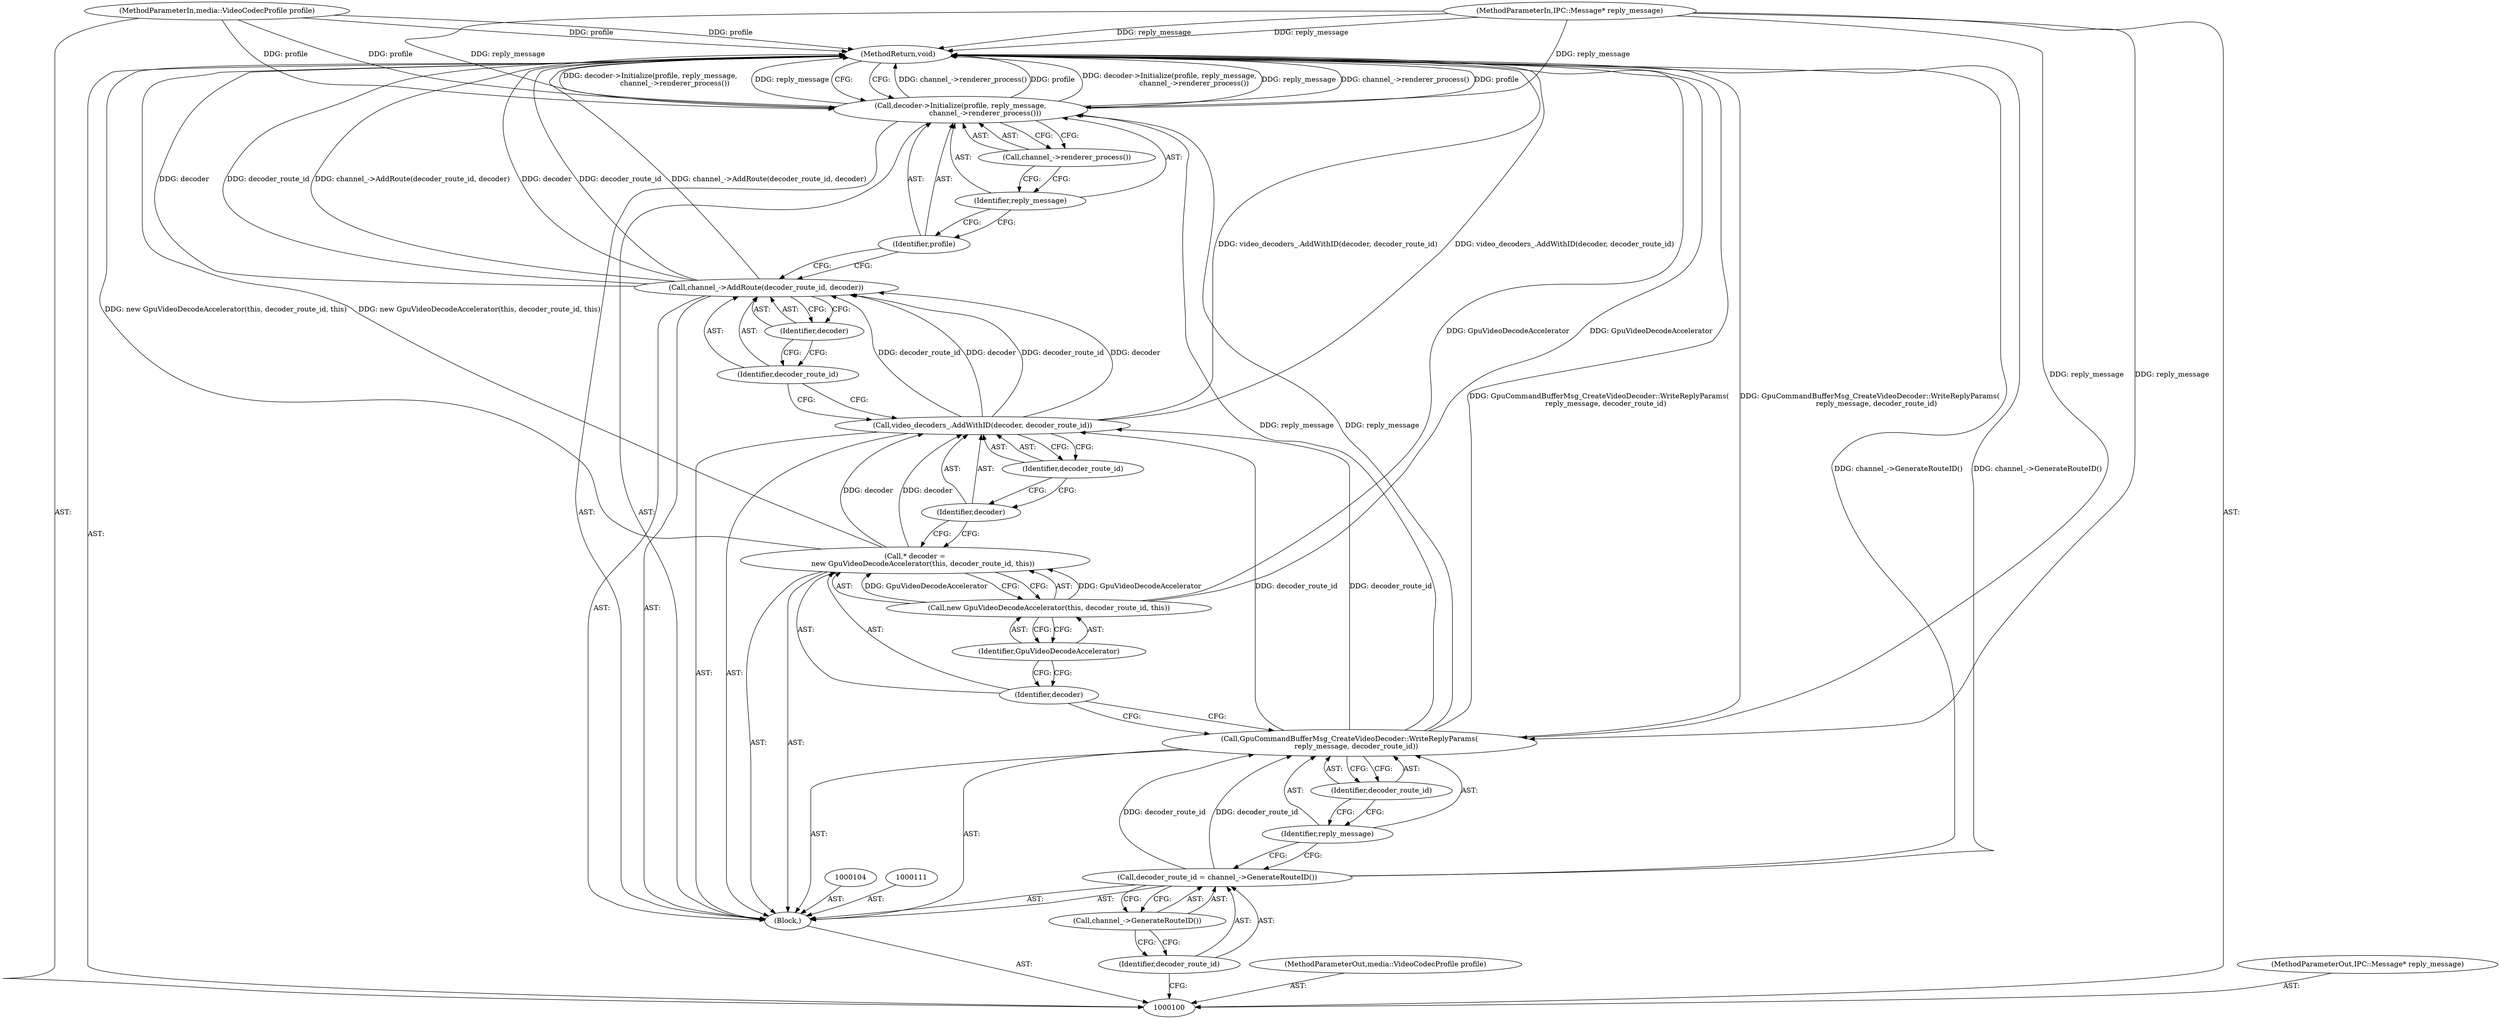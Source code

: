 digraph "1_Chrome_cd0bd79d6ebdb72183e6f0833673464cc10b3600_19" {
"1000126" [label="(MethodReturn,void)"];
"1000120" [label="(Identifier,decoder_route_id)"];
"1000119" [label="(Call,channel_->AddRoute(decoder_route_id, decoder))"];
"1000121" [label="(Identifier,decoder)"];
"1000122" [label="(Call,decoder->Initialize(profile, reply_message,\n                      channel_->renderer_process()))"];
"1000123" [label="(Identifier,profile)"];
"1000124" [label="(Identifier,reply_message)"];
"1000125" [label="(Call,channel_->renderer_process())"];
"1000101" [label="(MethodParameterIn,media::VideoCodecProfile profile)"];
"1000170" [label="(MethodParameterOut,media::VideoCodecProfile profile)"];
"1000103" [label="(Block,)"];
"1000102" [label="(MethodParameterIn,IPC::Message* reply_message)"];
"1000171" [label="(MethodParameterOut,IPC::Message* reply_message)"];
"1000107" [label="(Call,channel_->GenerateRouteID())"];
"1000105" [label="(Call,decoder_route_id = channel_->GenerateRouteID())"];
"1000106" [label="(Identifier,decoder_route_id)"];
"1000108" [label="(Call,GpuCommandBufferMsg_CreateVideoDecoder::WriteReplyParams(\n      reply_message, decoder_route_id))"];
"1000110" [label="(Identifier,decoder_route_id)"];
"1000109" [label="(Identifier,reply_message)"];
"1000112" [label="(Call,* decoder =\n       new GpuVideoDecodeAccelerator(this, decoder_route_id, this))"];
"1000113" [label="(Identifier,decoder)"];
"1000115" [label="(Identifier,GpuVideoDecodeAccelerator)"];
"1000114" [label="(Call,new GpuVideoDecodeAccelerator(this, decoder_route_id, this))"];
"1000117" [label="(Identifier,decoder)"];
"1000116" [label="(Call,video_decoders_.AddWithID(decoder, decoder_route_id))"];
"1000118" [label="(Identifier,decoder_route_id)"];
"1000126" -> "1000100"  [label="AST: "];
"1000126" -> "1000122"  [label="CFG: "];
"1000122" -> "1000126"  [label="DDG: channel_->renderer_process()"];
"1000122" -> "1000126"  [label="DDG: profile"];
"1000122" -> "1000126"  [label="DDG: decoder->Initialize(profile, reply_message,\n                      channel_->renderer_process())"];
"1000122" -> "1000126"  [label="DDG: reply_message"];
"1000108" -> "1000126"  [label="DDG: GpuCommandBufferMsg_CreateVideoDecoder::WriteReplyParams(\n      reply_message, decoder_route_id)"];
"1000105" -> "1000126"  [label="DDG: channel_->GenerateRouteID()"];
"1000112" -> "1000126"  [label="DDG: new GpuVideoDecodeAccelerator(this, decoder_route_id, this)"];
"1000119" -> "1000126"  [label="DDG: channel_->AddRoute(decoder_route_id, decoder)"];
"1000119" -> "1000126"  [label="DDG: decoder"];
"1000119" -> "1000126"  [label="DDG: decoder_route_id"];
"1000116" -> "1000126"  [label="DDG: video_decoders_.AddWithID(decoder, decoder_route_id)"];
"1000114" -> "1000126"  [label="DDG: GpuVideoDecodeAccelerator"];
"1000102" -> "1000126"  [label="DDG: reply_message"];
"1000101" -> "1000126"  [label="DDG: profile"];
"1000120" -> "1000119"  [label="AST: "];
"1000120" -> "1000116"  [label="CFG: "];
"1000121" -> "1000120"  [label="CFG: "];
"1000119" -> "1000103"  [label="AST: "];
"1000119" -> "1000121"  [label="CFG: "];
"1000120" -> "1000119"  [label="AST: "];
"1000121" -> "1000119"  [label="AST: "];
"1000123" -> "1000119"  [label="CFG: "];
"1000119" -> "1000126"  [label="DDG: channel_->AddRoute(decoder_route_id, decoder)"];
"1000119" -> "1000126"  [label="DDG: decoder"];
"1000119" -> "1000126"  [label="DDG: decoder_route_id"];
"1000116" -> "1000119"  [label="DDG: decoder_route_id"];
"1000116" -> "1000119"  [label="DDG: decoder"];
"1000121" -> "1000119"  [label="AST: "];
"1000121" -> "1000120"  [label="CFG: "];
"1000119" -> "1000121"  [label="CFG: "];
"1000122" -> "1000103"  [label="AST: "];
"1000122" -> "1000125"  [label="CFG: "];
"1000123" -> "1000122"  [label="AST: "];
"1000124" -> "1000122"  [label="AST: "];
"1000125" -> "1000122"  [label="AST: "];
"1000126" -> "1000122"  [label="CFG: "];
"1000122" -> "1000126"  [label="DDG: channel_->renderer_process()"];
"1000122" -> "1000126"  [label="DDG: profile"];
"1000122" -> "1000126"  [label="DDG: decoder->Initialize(profile, reply_message,\n                      channel_->renderer_process())"];
"1000122" -> "1000126"  [label="DDG: reply_message"];
"1000101" -> "1000122"  [label="DDG: profile"];
"1000108" -> "1000122"  [label="DDG: reply_message"];
"1000102" -> "1000122"  [label="DDG: reply_message"];
"1000123" -> "1000122"  [label="AST: "];
"1000123" -> "1000119"  [label="CFG: "];
"1000124" -> "1000123"  [label="CFG: "];
"1000124" -> "1000122"  [label="AST: "];
"1000124" -> "1000123"  [label="CFG: "];
"1000125" -> "1000124"  [label="CFG: "];
"1000125" -> "1000122"  [label="AST: "];
"1000125" -> "1000124"  [label="CFG: "];
"1000122" -> "1000125"  [label="CFG: "];
"1000101" -> "1000100"  [label="AST: "];
"1000101" -> "1000126"  [label="DDG: profile"];
"1000101" -> "1000122"  [label="DDG: profile"];
"1000170" -> "1000100"  [label="AST: "];
"1000103" -> "1000100"  [label="AST: "];
"1000104" -> "1000103"  [label="AST: "];
"1000105" -> "1000103"  [label="AST: "];
"1000108" -> "1000103"  [label="AST: "];
"1000111" -> "1000103"  [label="AST: "];
"1000112" -> "1000103"  [label="AST: "];
"1000116" -> "1000103"  [label="AST: "];
"1000119" -> "1000103"  [label="AST: "];
"1000122" -> "1000103"  [label="AST: "];
"1000102" -> "1000100"  [label="AST: "];
"1000102" -> "1000126"  [label="DDG: reply_message"];
"1000102" -> "1000108"  [label="DDG: reply_message"];
"1000102" -> "1000122"  [label="DDG: reply_message"];
"1000171" -> "1000100"  [label="AST: "];
"1000107" -> "1000105"  [label="AST: "];
"1000107" -> "1000106"  [label="CFG: "];
"1000105" -> "1000107"  [label="CFG: "];
"1000105" -> "1000103"  [label="AST: "];
"1000105" -> "1000107"  [label="CFG: "];
"1000106" -> "1000105"  [label="AST: "];
"1000107" -> "1000105"  [label="AST: "];
"1000109" -> "1000105"  [label="CFG: "];
"1000105" -> "1000126"  [label="DDG: channel_->GenerateRouteID()"];
"1000105" -> "1000108"  [label="DDG: decoder_route_id"];
"1000106" -> "1000105"  [label="AST: "];
"1000106" -> "1000100"  [label="CFG: "];
"1000107" -> "1000106"  [label="CFG: "];
"1000108" -> "1000103"  [label="AST: "];
"1000108" -> "1000110"  [label="CFG: "];
"1000109" -> "1000108"  [label="AST: "];
"1000110" -> "1000108"  [label="AST: "];
"1000113" -> "1000108"  [label="CFG: "];
"1000108" -> "1000126"  [label="DDG: GpuCommandBufferMsg_CreateVideoDecoder::WriteReplyParams(\n      reply_message, decoder_route_id)"];
"1000102" -> "1000108"  [label="DDG: reply_message"];
"1000105" -> "1000108"  [label="DDG: decoder_route_id"];
"1000108" -> "1000116"  [label="DDG: decoder_route_id"];
"1000108" -> "1000122"  [label="DDG: reply_message"];
"1000110" -> "1000108"  [label="AST: "];
"1000110" -> "1000109"  [label="CFG: "];
"1000108" -> "1000110"  [label="CFG: "];
"1000109" -> "1000108"  [label="AST: "];
"1000109" -> "1000105"  [label="CFG: "];
"1000110" -> "1000109"  [label="CFG: "];
"1000112" -> "1000103"  [label="AST: "];
"1000112" -> "1000114"  [label="CFG: "];
"1000113" -> "1000112"  [label="AST: "];
"1000114" -> "1000112"  [label="AST: "];
"1000117" -> "1000112"  [label="CFG: "];
"1000112" -> "1000126"  [label="DDG: new GpuVideoDecodeAccelerator(this, decoder_route_id, this)"];
"1000114" -> "1000112"  [label="DDG: GpuVideoDecodeAccelerator"];
"1000112" -> "1000116"  [label="DDG: decoder"];
"1000113" -> "1000112"  [label="AST: "];
"1000113" -> "1000108"  [label="CFG: "];
"1000115" -> "1000113"  [label="CFG: "];
"1000115" -> "1000114"  [label="AST: "];
"1000115" -> "1000113"  [label="CFG: "];
"1000114" -> "1000115"  [label="CFG: "];
"1000114" -> "1000112"  [label="AST: "];
"1000114" -> "1000115"  [label="CFG: "];
"1000115" -> "1000114"  [label="AST: "];
"1000112" -> "1000114"  [label="CFG: "];
"1000114" -> "1000126"  [label="DDG: GpuVideoDecodeAccelerator"];
"1000114" -> "1000112"  [label="DDG: GpuVideoDecodeAccelerator"];
"1000117" -> "1000116"  [label="AST: "];
"1000117" -> "1000112"  [label="CFG: "];
"1000118" -> "1000117"  [label="CFG: "];
"1000116" -> "1000103"  [label="AST: "];
"1000116" -> "1000118"  [label="CFG: "];
"1000117" -> "1000116"  [label="AST: "];
"1000118" -> "1000116"  [label="AST: "];
"1000120" -> "1000116"  [label="CFG: "];
"1000116" -> "1000126"  [label="DDG: video_decoders_.AddWithID(decoder, decoder_route_id)"];
"1000112" -> "1000116"  [label="DDG: decoder"];
"1000108" -> "1000116"  [label="DDG: decoder_route_id"];
"1000116" -> "1000119"  [label="DDG: decoder_route_id"];
"1000116" -> "1000119"  [label="DDG: decoder"];
"1000118" -> "1000116"  [label="AST: "];
"1000118" -> "1000117"  [label="CFG: "];
"1000116" -> "1000118"  [label="CFG: "];
}
